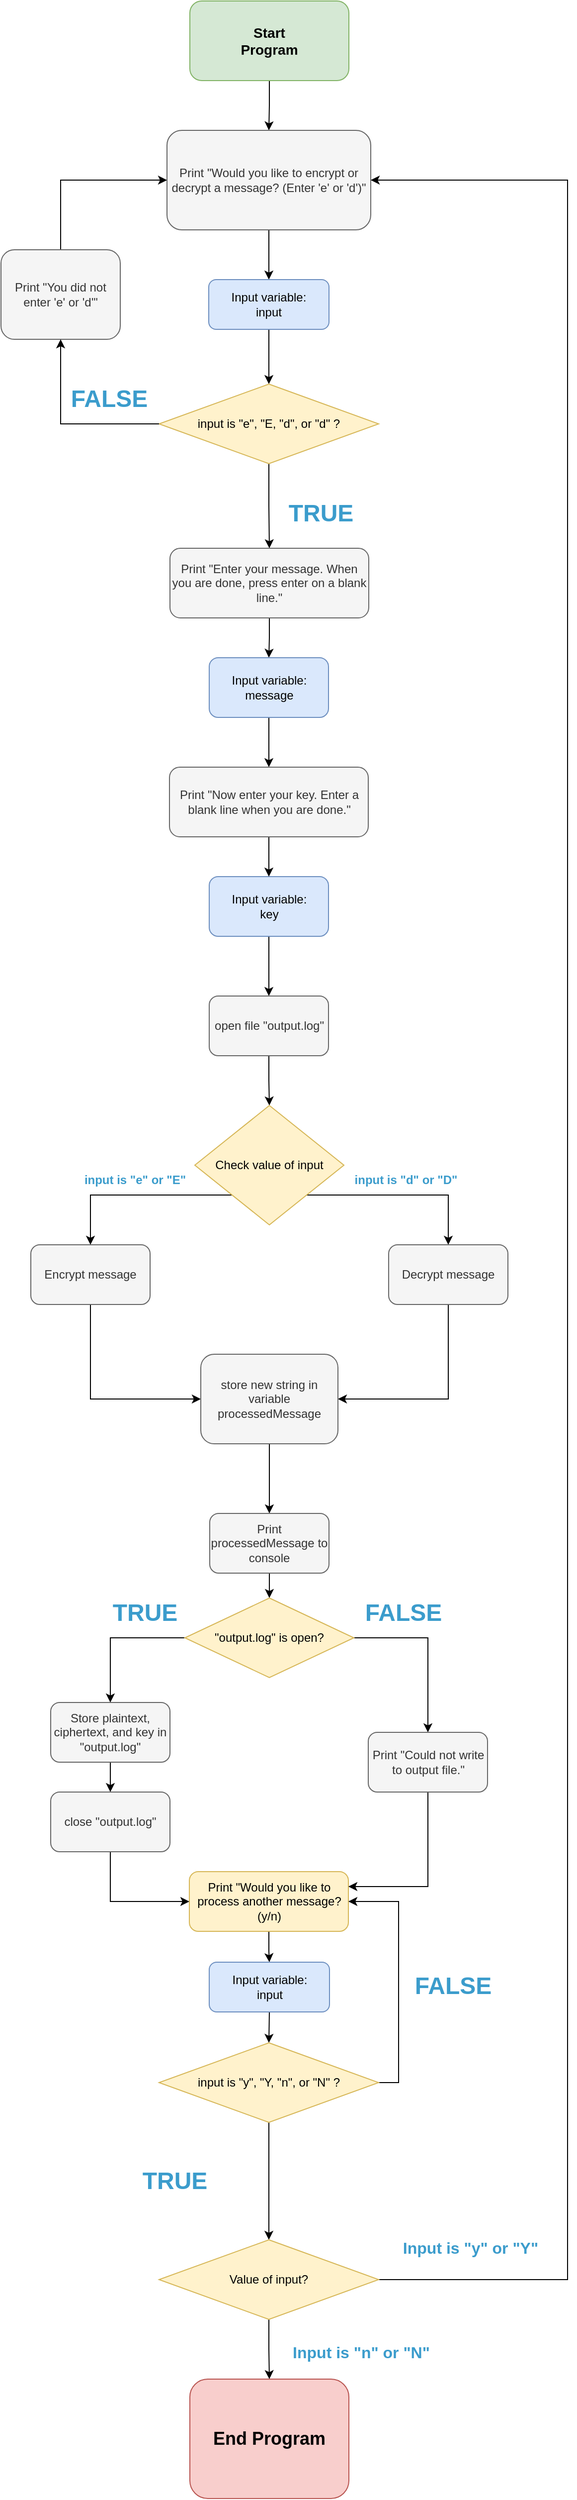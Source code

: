 <mxfile version="12.2.9" type="device" pages="1"><diagram name="Page-1" id="5f0bae14-7c28-e335-631c-24af17079c00"><mxGraphModel dx="1422" dy="762" grid="1" gridSize="10" guides="1" tooltips="1" connect="1" arrows="1" fold="1" page="1" pageScale="1" pageWidth="1100" pageHeight="850" background="#ffffff" math="0" shadow="0"><root><mxCell id="0"/><mxCell id="1" parent="0"/><mxCell id="_62XAWFfOZ6sKneNs9UD-4" style="edgeStyle=orthogonalEdgeStyle;rounded=0;orthogonalLoop=1;jettySize=auto;html=1;entryX=0.5;entryY=0;entryDx=0;entryDy=0;" edge="1" parent="1" source="_62XAWFfOZ6sKneNs9UD-1" target="_62XAWFfOZ6sKneNs9UD-2"><mxGeometry relative="1" as="geometry"/></mxCell><mxCell id="_62XAWFfOZ6sKneNs9UD-1" value="&lt;b&gt;&lt;font style=&quot;font-size: 14px&quot;&gt;Start&lt;br&gt;Program&lt;/font&gt;&lt;/b&gt;" style="rounded=1;whiteSpace=wrap;html=1;fillColor=#d5e8d4;strokeColor=#82b366;" vertex="1" parent="1"><mxGeometry x="480" y="10" width="160" height="80" as="geometry"/></mxCell><mxCell id="_62XAWFfOZ6sKneNs9UD-8" style="edgeStyle=orthogonalEdgeStyle;rounded=0;orthogonalLoop=1;jettySize=auto;html=1;entryX=0.5;entryY=0;entryDx=0;entryDy=0;" edge="1" parent="1" source="_62XAWFfOZ6sKneNs9UD-2" target="_62XAWFfOZ6sKneNs9UD-6"><mxGeometry relative="1" as="geometry"/></mxCell><mxCell id="_62XAWFfOZ6sKneNs9UD-2" value="Print &quot;Would you like to encrypt or decrypt a message? (Enter 'e' or 'd')&quot;" style="rounded=1;whiteSpace=wrap;html=1;fillColor=#f5f5f5;strokeColor=#666666;fontColor=#333333;" vertex="1" parent="1"><mxGeometry x="457" y="140" width="205" height="100" as="geometry"/></mxCell><mxCell id="_62XAWFfOZ6sKneNs9UD-10" style="edgeStyle=orthogonalEdgeStyle;rounded=0;orthogonalLoop=1;jettySize=auto;html=1;exitX=0.5;exitY=1;exitDx=0;exitDy=0;entryX=0.5;entryY=0;entryDx=0;entryDy=0;" edge="1" parent="1" source="_62XAWFfOZ6sKneNs9UD-6" target="_62XAWFfOZ6sKneNs9UD-9"><mxGeometry relative="1" as="geometry"/></mxCell><mxCell id="_62XAWFfOZ6sKneNs9UD-6" value="Input variable:&lt;br&gt;input" style="rounded=1;whiteSpace=wrap;html=1;fillColor=#dae8fc;strokeColor=#6c8ebf;" vertex="1" parent="1"><mxGeometry x="499" y="290" width="121" height="50" as="geometry"/></mxCell><mxCell id="_62XAWFfOZ6sKneNs9UD-11" style="edgeStyle=orthogonalEdgeStyle;rounded=0;orthogonalLoop=1;jettySize=auto;html=1;entryX=0;entryY=0.5;entryDx=0;entryDy=0;" edge="1" parent="1" source="_62XAWFfOZ6sKneNs9UD-13" target="_62XAWFfOZ6sKneNs9UD-2"><mxGeometry relative="1" as="geometry"><mxPoint x="280" y="60" as="targetPoint"/><Array as="points"><mxPoint x="350" y="190"/></Array></mxGeometry></mxCell><mxCell id="_62XAWFfOZ6sKneNs9UD-16" style="edgeStyle=orthogonalEdgeStyle;rounded=0;orthogonalLoop=1;jettySize=auto;html=1;entryX=0.5;entryY=0;entryDx=0;entryDy=0;" edge="1" parent="1" source="_62XAWFfOZ6sKneNs9UD-9" target="_62XAWFfOZ6sKneNs9UD-15"><mxGeometry relative="1" as="geometry"/></mxCell><mxCell id="_62XAWFfOZ6sKneNs9UD-9" value="&lt;span style=&quot;white-space: normal&quot;&gt;input is &quot;e&quot;, &quot;E, &quot;d&quot;, or &quot;d&quot; ?&lt;/span&gt;" style="rhombus;whiteSpace=wrap;html=1;fillColor=#fff2cc;strokeColor=#d6b656;" vertex="1" parent="1"><mxGeometry x="449" y="395" width="221" height="80" as="geometry"/></mxCell><mxCell id="_62XAWFfOZ6sKneNs9UD-12" value="&lt;font style=&quot;font-size: 24px&quot; color=&quot;#3b9ccc&quot;&gt;&lt;b&gt;FALSE&lt;/b&gt;&lt;/font&gt;" style="text;html=1;strokeColor=none;fillColor=none;align=center;verticalAlign=middle;whiteSpace=wrap;rounded=0;" vertex="1" parent="1"><mxGeometry x="349" y="385" width="100" height="50" as="geometry"/></mxCell><mxCell id="_62XAWFfOZ6sKneNs9UD-13" value="Print &quot;You did not enter 'e' or 'd'&quot;" style="rounded=1;whiteSpace=wrap;html=1;fillColor=#f5f5f5;strokeColor=#666666;fontColor=#333333;" vertex="1" parent="1"><mxGeometry x="290" y="260" width="120" height="90" as="geometry"/></mxCell><mxCell id="_62XAWFfOZ6sKneNs9UD-14" style="edgeStyle=orthogonalEdgeStyle;rounded=0;orthogonalLoop=1;jettySize=auto;html=1;entryX=0.5;entryY=1;entryDx=0;entryDy=0;" edge="1" parent="1" source="_62XAWFfOZ6sKneNs9UD-9" target="_62XAWFfOZ6sKneNs9UD-13"><mxGeometry relative="1" as="geometry"><mxPoint x="457" y="190" as="targetPoint"/><mxPoint x="449" y="435" as="sourcePoint"/><Array as="points"><mxPoint x="350" y="435"/><mxPoint x="350" y="350"/></Array></mxGeometry></mxCell><mxCell id="_62XAWFfOZ6sKneNs9UD-19" style="edgeStyle=orthogonalEdgeStyle;rounded=0;orthogonalLoop=1;jettySize=auto;html=1;exitX=0.5;exitY=1;exitDx=0;exitDy=0;entryX=0.5;entryY=0;entryDx=0;entryDy=0;" edge="1" parent="1" source="_62XAWFfOZ6sKneNs9UD-15" target="_62XAWFfOZ6sKneNs9UD-18"><mxGeometry relative="1" as="geometry"/></mxCell><mxCell id="_62XAWFfOZ6sKneNs9UD-15" value="Print &quot;Enter your message. When you are done, press enter on a blank line.&quot;" style="rounded=1;whiteSpace=wrap;html=1;fillColor=#f5f5f5;strokeColor=#666666;fontColor=#333333;" vertex="1" parent="1"><mxGeometry x="460" y="560" width="200" height="70" as="geometry"/></mxCell><mxCell id="_62XAWFfOZ6sKneNs9UD-17" value="&lt;font style=&quot;font-size: 24px&quot; color=&quot;#3b9ccc&quot;&gt;&lt;b&gt;TRUE&lt;/b&gt;&lt;/font&gt;" style="text;html=1;strokeColor=none;fillColor=none;align=center;verticalAlign=middle;whiteSpace=wrap;rounded=0;" vertex="1" parent="1"><mxGeometry x="562" y="500" width="100" height="50" as="geometry"/></mxCell><mxCell id="_62XAWFfOZ6sKneNs9UD-23" style="edgeStyle=orthogonalEdgeStyle;rounded=0;orthogonalLoop=1;jettySize=auto;html=1;exitX=0.5;exitY=1;exitDx=0;exitDy=0;entryX=0.5;entryY=0;entryDx=0;entryDy=0;" edge="1" parent="1" source="_62XAWFfOZ6sKneNs9UD-18" target="_62XAWFfOZ6sKneNs9UD-22"><mxGeometry relative="1" as="geometry"/></mxCell><mxCell id="_62XAWFfOZ6sKneNs9UD-18" value="Input variable:&lt;br&gt;message" style="rounded=1;whiteSpace=wrap;html=1;fillColor=#dae8fc;strokeColor=#6c8ebf;" vertex="1" parent="1"><mxGeometry x="499.5" y="670" width="120" height="60" as="geometry"/></mxCell><mxCell id="_62XAWFfOZ6sKneNs9UD-26" style="edgeStyle=orthogonalEdgeStyle;rounded=0;orthogonalLoop=1;jettySize=auto;html=1;exitX=0.5;exitY=1;exitDx=0;exitDy=0;" edge="1" parent="1" source="_62XAWFfOZ6sKneNs9UD-21" target="_62XAWFfOZ6sKneNs9UD-25"><mxGeometry relative="1" as="geometry"/></mxCell><mxCell id="_62XAWFfOZ6sKneNs9UD-21" value="Input variable:&lt;br&gt;key" style="rounded=1;whiteSpace=wrap;html=1;fillColor=#dae8fc;strokeColor=#6c8ebf;" vertex="1" parent="1"><mxGeometry x="499.5" y="890" width="120" height="60" as="geometry"/></mxCell><mxCell id="_62XAWFfOZ6sKneNs9UD-24" style="edgeStyle=orthogonalEdgeStyle;rounded=0;orthogonalLoop=1;jettySize=auto;html=1;exitX=0.5;exitY=1;exitDx=0;exitDy=0;entryX=0.5;entryY=0;entryDx=0;entryDy=0;" edge="1" parent="1" source="_62XAWFfOZ6sKneNs9UD-22" target="_62XAWFfOZ6sKneNs9UD-21"><mxGeometry relative="1" as="geometry"/></mxCell><mxCell id="_62XAWFfOZ6sKneNs9UD-22" value="Print &quot;Now enter your key. Enter a blank line when you are done.&quot;" style="rounded=1;whiteSpace=wrap;html=1;fillColor=#f5f5f5;strokeColor=#666666;fontColor=#333333;" vertex="1" parent="1"><mxGeometry x="459.5" y="780" width="200" height="70" as="geometry"/></mxCell><mxCell id="_62XAWFfOZ6sKneNs9UD-30" style="edgeStyle=orthogonalEdgeStyle;rounded=0;orthogonalLoop=1;jettySize=auto;html=1;exitX=0.5;exitY=1;exitDx=0;exitDy=0;entryX=0.5;entryY=0;entryDx=0;entryDy=0;" edge="1" parent="1" source="_62XAWFfOZ6sKneNs9UD-25" target="_62XAWFfOZ6sKneNs9UD-29"><mxGeometry relative="1" as="geometry"/></mxCell><mxCell id="_62XAWFfOZ6sKneNs9UD-25" value="open file &quot;output.log&quot;" style="rounded=1;whiteSpace=wrap;html=1;fillColor=#f5f5f5;strokeColor=#666666;fontColor=#333333;" vertex="1" parent="1"><mxGeometry x="499.5" y="1010" width="120" height="60" as="geometry"/></mxCell><mxCell id="_62XAWFfOZ6sKneNs9UD-33" style="edgeStyle=orthogonalEdgeStyle;rounded=0;orthogonalLoop=1;jettySize=auto;html=1;exitX=1;exitY=1;exitDx=0;exitDy=0;entryX=0.5;entryY=0;entryDx=0;entryDy=0;" edge="1" parent="1" source="_62XAWFfOZ6sKneNs9UD-29" target="_62XAWFfOZ6sKneNs9UD-32"><mxGeometry relative="1" as="geometry"/></mxCell><mxCell id="_62XAWFfOZ6sKneNs9UD-34" style="edgeStyle=orthogonalEdgeStyle;rounded=0;orthogonalLoop=1;jettySize=auto;html=1;exitX=0;exitY=1;exitDx=0;exitDy=0;entryX=0.5;entryY=0;entryDx=0;entryDy=0;" edge="1" parent="1" source="_62XAWFfOZ6sKneNs9UD-29" target="_62XAWFfOZ6sKneNs9UD-31"><mxGeometry relative="1" as="geometry"/></mxCell><mxCell id="_62XAWFfOZ6sKneNs9UD-29" value="Check value of input" style="rhombus;whiteSpace=wrap;html=1;fillColor=#fff2cc;strokeColor=#d6b656;" vertex="1" parent="1"><mxGeometry x="485" y="1120" width="150" height="120" as="geometry"/></mxCell><mxCell id="_62XAWFfOZ6sKneNs9UD-39" style="edgeStyle=orthogonalEdgeStyle;rounded=0;orthogonalLoop=1;jettySize=auto;html=1;exitX=0.5;exitY=1;exitDx=0;exitDy=0;entryX=0;entryY=0.5;entryDx=0;entryDy=0;" edge="1" parent="1" source="_62XAWFfOZ6sKneNs9UD-31" target="_62XAWFfOZ6sKneNs9UD-37"><mxGeometry relative="1" as="geometry"><mxPoint x="380" y="1420" as="targetPoint"/></mxGeometry></mxCell><mxCell id="_62XAWFfOZ6sKneNs9UD-31" value="Encrypt message" style="rounded=1;whiteSpace=wrap;html=1;fillColor=#f5f5f5;strokeColor=#666666;fontColor=#333333;" vertex="1" parent="1"><mxGeometry x="320" y="1260" width="120" height="60" as="geometry"/></mxCell><mxCell id="_62XAWFfOZ6sKneNs9UD-38" style="edgeStyle=orthogonalEdgeStyle;rounded=0;orthogonalLoop=1;jettySize=auto;html=1;exitX=0.5;exitY=1;exitDx=0;exitDy=0;entryX=1;entryY=0.5;entryDx=0;entryDy=0;" edge="1" parent="1" source="_62XAWFfOZ6sKneNs9UD-32" target="_62XAWFfOZ6sKneNs9UD-37"><mxGeometry relative="1" as="geometry"><mxPoint x="740" y="1420" as="targetPoint"/></mxGeometry></mxCell><mxCell id="_62XAWFfOZ6sKneNs9UD-32" value="Decrypt message" style="rounded=1;whiteSpace=wrap;html=1;fillColor=#f5f5f5;strokeColor=#666666;fontColor=#333333;" vertex="1" parent="1"><mxGeometry x="680" y="1260" width="120" height="60" as="geometry"/></mxCell><mxCell id="_62XAWFfOZ6sKneNs9UD-35" value="&lt;font style=&quot;font-size: 12px&quot; color=&quot;#3b9ccc&quot;&gt;&lt;b&gt;input is &quot;d&quot; or &quot;D&quot;&lt;/b&gt;&lt;/font&gt;&lt;span style=&quot;color: rgba(0 , 0 , 0 , 0) ; font-family: monospace ; font-size: 0px ; white-space: nowrap&quot;&gt;%3CmxGraphModel%3E%3Croot%3E%3CmxCell%20id%3D%220%22%2F%3E%3CmxCell%20id%3D%221%22%20parent%3D%220%22%2F%3E%3CmxCell%20id%3D%222%22%20value%3D%22%26lt%3Bfont%20style%3D%26quot%3Bfont-size%3A%2024px%26quot%3B%20color%3D%26quot%3B%233b9ccc%26quot%3B%26gt%3B%26lt%3Bb%26gt%3BTRUE%26lt%3B%2Fb%26gt%3B%26lt%3B%2Ffont%26gt%3B%22%20style%3D%22text%3Bhtml%3D1%3BstrokeColor%3Dnone%3BfillColor%3Dnone%3Balign%3Dcenter%3BverticalAlign%3Dmiddle%3BwhiteSpace%3Dwrap%3Brounded%3D0%3B%22%20vertex%3D%221%22%20parent%3D%221%22%3E%3CmxGeometry%20x%3D%22562%22%20y%3D%22500%22%20width%3D%22100%22%20height%3D%2250%22%20as%3D%22geometry%22%2F%3E%3C%2FmxCell%3E%3C%2Froot%3E%3C%2FmxGraphModel%3E&lt;/span&gt;" style="text;html=1;strokeColor=none;fillColor=none;align=center;verticalAlign=middle;whiteSpace=wrap;rounded=0;" vertex="1" parent="1"><mxGeometry x="635" y="1170" width="125" height="50" as="geometry"/></mxCell><mxCell id="_62XAWFfOZ6sKneNs9UD-36" value="&lt;font style=&quot;font-size: 12px&quot; color=&quot;#3b9ccc&quot;&gt;&lt;b&gt;input is &quot;e&quot; or &quot;E&quot;&lt;/b&gt;&lt;/font&gt;&lt;span style=&quot;color: rgba(0 , 0 , 0 , 0) ; font-family: monospace ; font-size: 0px ; white-space: nowrap&quot;&gt;%3CmxGraphModel%3E%3Croot%3E%3CmxCell%20id%3D%220%22%2F%3E%3CmxCell%20id%3D%221%22%20parent%3D%220%22%2F%3E%3CmxCell%20id%3D%222%22%20value%3D%22%26lt%3Bfont%20style%3D%26quot%3Bfont-size%3A%2024px%26quot%3B%20color%3D%26quot%3B%233b9ccc%26quot%3B%26gt%3B%26lt%3Bb%26gt%3BTRUE%26lt%3B%2Fb%26gt%3B%26lt%3B%2Ffont%26gt%3B%22%20style%3D%22text%3Bhtml%3D1%3BstrokeColor%3Dnone%3BfillColor%3Dnone%3Balign%3Dcenter%3BverticalAlign%3Dmiddle%3BwhiteSpace%3Dwrap%3Brounded%3D0%3B%22%20vertex%3D%221%22%20parent%3D%221%22%3E%3CmxGeometry%20x%3D%22562%22%20y%3D%22500%22%20width%3D%22100%22%20height%3D%2250%22%20as%3D%22geometry%22%2F%3E%3C%2FmxCell%3E%3C%2Froot%3E%3C%2FmxGraphModel%3E&lt;/span&gt;" style="text;html=1;strokeColor=none;fillColor=none;align=center;verticalAlign=middle;whiteSpace=wrap;rounded=0;" vertex="1" parent="1"><mxGeometry x="365" y="1170" width="120" height="50" as="geometry"/></mxCell><mxCell id="_62XAWFfOZ6sKneNs9UD-42" style="edgeStyle=orthogonalEdgeStyle;rounded=0;orthogonalLoop=1;jettySize=auto;html=1;entryX=0.5;entryY=0;entryDx=0;entryDy=0;" edge="1" parent="1" source="_62XAWFfOZ6sKneNs9UD-37" target="_62XAWFfOZ6sKneNs9UD-40"><mxGeometry relative="1" as="geometry"/></mxCell><mxCell id="_62XAWFfOZ6sKneNs9UD-37" value="store new string in variable processedMessage" style="rounded=1;whiteSpace=wrap;html=1;fillColor=#f5f5f5;strokeColor=#666666;fontColor=#333333;" vertex="1" parent="1"><mxGeometry x="491" y="1370" width="138" height="90" as="geometry"/></mxCell><mxCell id="_62XAWFfOZ6sKneNs9UD-44" style="edgeStyle=orthogonalEdgeStyle;rounded=0;orthogonalLoop=1;jettySize=auto;html=1;entryX=0.5;entryY=0;entryDx=0;entryDy=0;" edge="1" parent="1" source="_62XAWFfOZ6sKneNs9UD-40" target="_62XAWFfOZ6sKneNs9UD-48"><mxGeometry relative="1" as="geometry"><mxPoint x="560" y="1640" as="targetPoint"/></mxGeometry></mxCell><mxCell id="_62XAWFfOZ6sKneNs9UD-40" value="Print processedMessage to console" style="rounded=1;whiteSpace=wrap;html=1;fillColor=#f5f5f5;strokeColor=#666666;fontColor=#333333;" vertex="1" parent="1"><mxGeometry x="500" y="1530" width="120" height="60" as="geometry"/></mxCell><mxCell id="_62XAWFfOZ6sKneNs9UD-46" style="edgeStyle=orthogonalEdgeStyle;rounded=0;orthogonalLoop=1;jettySize=auto;html=1;exitX=0;exitY=0.5;exitDx=0;exitDy=0;entryX=0.5;entryY=0;entryDx=0;entryDy=0;" edge="1" parent="1" source="_62XAWFfOZ6sKneNs9UD-48" target="_62XAWFfOZ6sKneNs9UD-45"><mxGeometry relative="1" as="geometry"><mxPoint x="360" y="1670" as="targetPoint"/><mxPoint x="480" y="1670" as="sourcePoint"/></mxGeometry></mxCell><mxCell id="_62XAWFfOZ6sKneNs9UD-52" style="edgeStyle=orthogonalEdgeStyle;rounded=0;orthogonalLoop=1;jettySize=auto;html=1;entryX=0.5;entryY=0;entryDx=0;entryDy=0;" edge="1" parent="1" source="_62XAWFfOZ6sKneNs9UD-45" target="_62XAWFfOZ6sKneNs9UD-51"><mxGeometry relative="1" as="geometry"/></mxCell><mxCell id="_62XAWFfOZ6sKneNs9UD-45" value="Store plaintext, ciphertext, and key in &quot;output.log&quot;" style="rounded=1;whiteSpace=wrap;html=1;fillColor=#f5f5f5;strokeColor=#666666;fontColor=#333333;" vertex="1" parent="1"><mxGeometry x="340" y="1720" width="120" height="60" as="geometry"/></mxCell><mxCell id="_62XAWFfOZ6sKneNs9UD-47" value="&lt;font style=&quot;font-size: 24px&quot; color=&quot;#3b9ccc&quot;&gt;&lt;b&gt;TRUE&lt;/b&gt;&lt;/font&gt;" style="text;html=1;strokeColor=none;fillColor=none;align=center;verticalAlign=middle;whiteSpace=wrap;rounded=0;" vertex="1" parent="1"><mxGeometry x="385" y="1605" width="100" height="50" as="geometry"/></mxCell><mxCell id="_62XAWFfOZ6sKneNs9UD-55" style="edgeStyle=orthogonalEdgeStyle;rounded=0;orthogonalLoop=1;jettySize=auto;html=1;exitX=1;exitY=0.5;exitDx=0;exitDy=0;entryX=0.5;entryY=0;entryDx=0;entryDy=0;" edge="1" parent="1" source="_62XAWFfOZ6sKneNs9UD-48" target="_62XAWFfOZ6sKneNs9UD-54"><mxGeometry relative="1" as="geometry"/></mxCell><mxCell id="_62XAWFfOZ6sKneNs9UD-48" value="&quot;output.log&quot; is open?" style="rhombus;whiteSpace=wrap;html=1;fillColor=#fff2cc;strokeColor=#d6b656;" vertex="1" parent="1"><mxGeometry x="475" y="1615" width="170" height="80" as="geometry"/></mxCell><mxCell id="_62XAWFfOZ6sKneNs9UD-59" style="edgeStyle=orthogonalEdgeStyle;rounded=0;orthogonalLoop=1;jettySize=auto;html=1;exitX=0.5;exitY=1;exitDx=0;exitDy=0;" edge="1" parent="1" source="_62XAWFfOZ6sKneNs9UD-50" target="_62XAWFfOZ6sKneNs9UD-58"><mxGeometry relative="1" as="geometry"/></mxCell><mxCell id="_62XAWFfOZ6sKneNs9UD-50" value="Print&amp;nbsp;&quot;Would you like to process another message? (y/n)" style="rounded=1;whiteSpace=wrap;html=1;fillColor=#fff2cc;strokeColor=#d6b656;" vertex="1" parent="1"><mxGeometry x="479.5" y="1890" width="160" height="60" as="geometry"/></mxCell><mxCell id="_62XAWFfOZ6sKneNs9UD-53" style="edgeStyle=orthogonalEdgeStyle;rounded=0;orthogonalLoop=1;jettySize=auto;html=1;exitX=0.5;exitY=1;exitDx=0;exitDy=0;entryX=0;entryY=0.5;entryDx=0;entryDy=0;" edge="1" parent="1" source="_62XAWFfOZ6sKneNs9UD-51" target="_62XAWFfOZ6sKneNs9UD-50"><mxGeometry relative="1" as="geometry"/></mxCell><mxCell id="_62XAWFfOZ6sKneNs9UD-51" value="close &quot;output.log&quot;" style="rounded=1;whiteSpace=wrap;html=1;fillColor=#f5f5f5;strokeColor=#666666;fontColor=#333333;" vertex="1" parent="1"><mxGeometry x="340" y="1810" width="120" height="60" as="geometry"/></mxCell><mxCell id="_62XAWFfOZ6sKneNs9UD-57" style="edgeStyle=orthogonalEdgeStyle;rounded=0;orthogonalLoop=1;jettySize=auto;html=1;exitX=0.5;exitY=1;exitDx=0;exitDy=0;entryX=1;entryY=0.25;entryDx=0;entryDy=0;" edge="1" parent="1" source="_62XAWFfOZ6sKneNs9UD-54" target="_62XAWFfOZ6sKneNs9UD-50"><mxGeometry relative="1" as="geometry"/></mxCell><mxCell id="_62XAWFfOZ6sKneNs9UD-54" value="Print&amp;nbsp;&quot;Could not write to output file.&quot;" style="rounded=1;whiteSpace=wrap;html=1;fillColor=#f5f5f5;strokeColor=#666666;fontColor=#333333;" vertex="1" parent="1"><mxGeometry x="659.5" y="1750" width="120" height="60" as="geometry"/></mxCell><mxCell id="_62XAWFfOZ6sKneNs9UD-61" style="edgeStyle=orthogonalEdgeStyle;rounded=0;orthogonalLoop=1;jettySize=auto;html=1;exitX=0.5;exitY=1;exitDx=0;exitDy=0;entryX=0.5;entryY=0;entryDx=0;entryDy=0;" edge="1" parent="1" source="_62XAWFfOZ6sKneNs9UD-58" target="_62XAWFfOZ6sKneNs9UD-60"><mxGeometry relative="1" as="geometry"/></mxCell><mxCell id="_62XAWFfOZ6sKneNs9UD-58" value="Input variable:&lt;br&gt;input" style="rounded=1;whiteSpace=wrap;html=1;fillColor=#dae8fc;strokeColor=#6c8ebf;" vertex="1" parent="1"><mxGeometry x="499.5" y="1981" width="121" height="50" as="geometry"/></mxCell><mxCell id="_62XAWFfOZ6sKneNs9UD-63" style="edgeStyle=orthogonalEdgeStyle;rounded=0;orthogonalLoop=1;jettySize=auto;html=1;exitX=1;exitY=0.5;exitDx=0;exitDy=0;entryX=1;entryY=0.5;entryDx=0;entryDy=0;" edge="1" parent="1" source="_62XAWFfOZ6sKneNs9UD-60" target="_62XAWFfOZ6sKneNs9UD-50"><mxGeometry relative="1" as="geometry"/></mxCell><mxCell id="_62XAWFfOZ6sKneNs9UD-67" style="edgeStyle=orthogonalEdgeStyle;rounded=0;orthogonalLoop=1;jettySize=auto;html=1;exitX=0.5;exitY=1;exitDx=0;exitDy=0;entryX=0.5;entryY=0;entryDx=0;entryDy=0;" edge="1" parent="1" source="_62XAWFfOZ6sKneNs9UD-60" target="_62XAWFfOZ6sKneNs9UD-66"><mxGeometry relative="1" as="geometry"/></mxCell><mxCell id="_62XAWFfOZ6sKneNs9UD-60" value="&lt;span style=&quot;white-space: normal&quot;&gt;input is &quot;y&quot;, &quot;Y, &quot;n&quot;, or &quot;N&quot; ?&lt;/span&gt;" style="rhombus;whiteSpace=wrap;html=1;fillColor=#fff2cc;strokeColor=#d6b656;" vertex="1" parent="1"><mxGeometry x="449" y="2062" width="221" height="80" as="geometry"/></mxCell><mxCell id="_62XAWFfOZ6sKneNs9UD-62" value="&lt;font style=&quot;font-size: 24px&quot; color=&quot;#3b9ccc&quot;&gt;&lt;b&gt;FALSE&lt;/b&gt;&lt;/font&gt;" style="text;html=1;strokeColor=none;fillColor=none;align=center;verticalAlign=middle;whiteSpace=wrap;rounded=0;" vertex="1" parent="1"><mxGeometry x="645" y="1605" width="100" height="50" as="geometry"/></mxCell><mxCell id="_62XAWFfOZ6sKneNs9UD-64" value="&lt;font style=&quot;font-size: 24px&quot; color=&quot;#3b9ccc&quot;&gt;&lt;b&gt;FALSE&lt;/b&gt;&lt;/font&gt;" style="text;html=1;strokeColor=none;fillColor=none;align=center;verticalAlign=middle;whiteSpace=wrap;rounded=0;" vertex="1" parent="1"><mxGeometry x="695" y="1980" width="100" height="50" as="geometry"/></mxCell><mxCell id="_62XAWFfOZ6sKneNs9UD-65" value="&lt;font style=&quot;font-size: 24px&quot; color=&quot;#3b9ccc&quot;&gt;&lt;b&gt;TRUE&lt;/b&gt;&lt;/font&gt;" style="text;html=1;strokeColor=none;fillColor=none;align=center;verticalAlign=middle;whiteSpace=wrap;rounded=0;" vertex="1" parent="1"><mxGeometry x="414.5" y="2176" width="100" height="50" as="geometry"/></mxCell><mxCell id="_62XAWFfOZ6sKneNs9UD-69" style="edgeStyle=orthogonalEdgeStyle;rounded=0;orthogonalLoop=1;jettySize=auto;html=1;exitX=0.5;exitY=1;exitDx=0;exitDy=0;entryX=0.5;entryY=0;entryDx=0;entryDy=0;" edge="1" parent="1" source="_62XAWFfOZ6sKneNs9UD-66" target="_62XAWFfOZ6sKneNs9UD-68"><mxGeometry relative="1" as="geometry"/></mxCell><mxCell id="_62XAWFfOZ6sKneNs9UD-70" style="edgeStyle=orthogonalEdgeStyle;rounded=0;orthogonalLoop=1;jettySize=auto;html=1;exitX=1;exitY=0.5;exitDx=0;exitDy=0;entryX=1;entryY=0.5;entryDx=0;entryDy=0;" edge="1" parent="1" source="_62XAWFfOZ6sKneNs9UD-66" target="_62XAWFfOZ6sKneNs9UD-2"><mxGeometry relative="1" as="geometry"><Array as="points"><mxPoint x="860" y="2300"/><mxPoint x="860" y="190"/></Array></mxGeometry></mxCell><mxCell id="_62XAWFfOZ6sKneNs9UD-66" value="&lt;span style=&quot;white-space: normal&quot;&gt;Value of input?&lt;/span&gt;" style="rhombus;whiteSpace=wrap;html=1;fillColor=#fff2cc;strokeColor=#d6b656;" vertex="1" parent="1"><mxGeometry x="449" y="2260" width="221" height="80" as="geometry"/></mxCell><mxCell id="_62XAWFfOZ6sKneNs9UD-68" value="&lt;b&gt;&lt;font style=&quot;font-size: 18px&quot;&gt;End Program&lt;/font&gt;&lt;/b&gt;" style="rounded=1;whiteSpace=wrap;html=1;fillColor=#f8cecc;strokeColor=#b85450;" vertex="1" parent="1"><mxGeometry x="480" y="2400" width="160" height="120" as="geometry"/></mxCell><mxCell id="_62XAWFfOZ6sKneNs9UD-71" value="&lt;font color=&quot;#3b9ccc&quot; size=&quot;3&quot;&gt;&lt;b&gt;Input is &quot;n&quot; or &quot;N&quot;&lt;/b&gt;&lt;/font&gt;" style="text;html=1;strokeColor=none;fillColor=none;align=center;verticalAlign=middle;whiteSpace=wrap;rounded=0;" vertex="1" parent="1"><mxGeometry x="560" y="2340" width="185" height="65" as="geometry"/></mxCell><mxCell id="_62XAWFfOZ6sKneNs9UD-73" value="&lt;font color=&quot;#3b9ccc&quot; size=&quot;3&quot;&gt;&lt;b&gt;Input is &quot;y&quot; or &quot;Y&quot;&lt;/b&gt;&lt;/font&gt;" style="text;html=1;strokeColor=none;fillColor=none;align=center;verticalAlign=middle;whiteSpace=wrap;rounded=0;" vertex="1" parent="1"><mxGeometry x="670" y="2235" width="185" height="65" as="geometry"/></mxCell></root></mxGraphModel></diagram></mxfile>